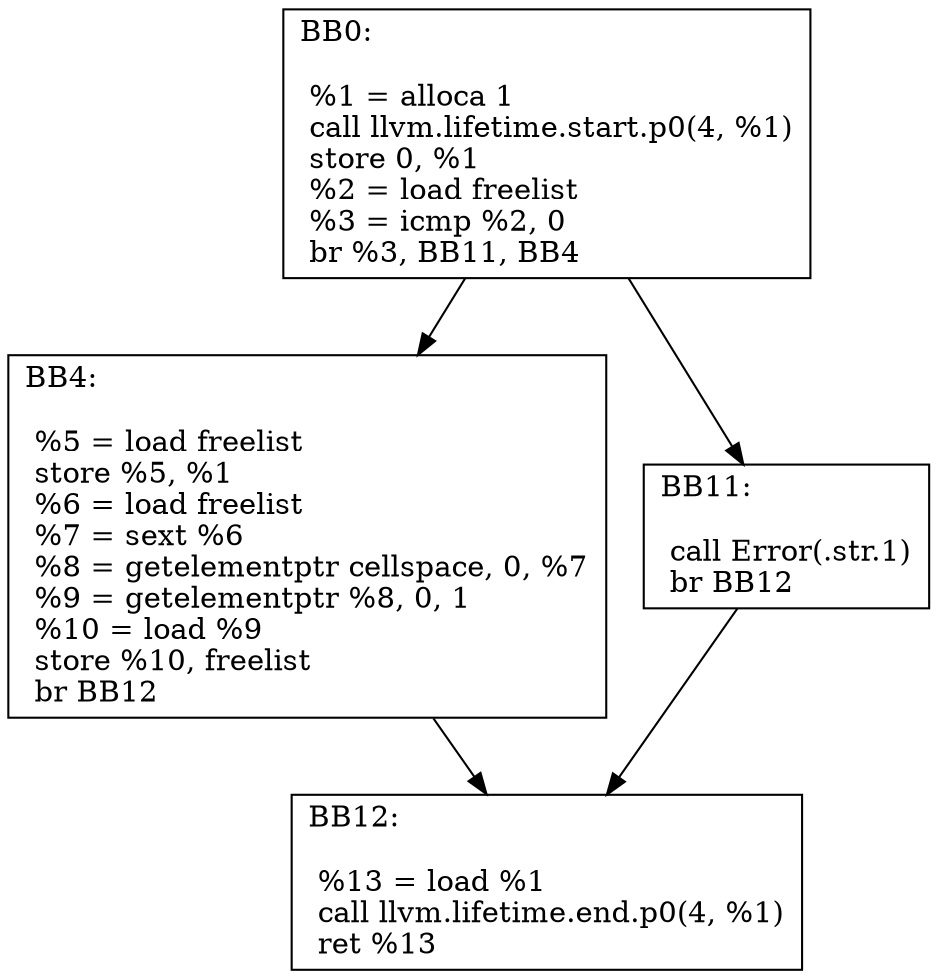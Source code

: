 digraph "CFG of Getelement function"{
	BB0[shape=record,label="{BB0:\l\l
	 %1 = alloca  1\l	 call llvm.lifetime.start.p0(4, %1)\l	 store  0,  %1\l	 %2 = load  freelist\l	 %3 = icmp  %2,  0\l	 br %3, BB11, BB4\l	}"];
	BB0 -> BB4
	BB0 -> BB11
	BB4[shape=record,label="{BB4:\l\l
	 %5 = load  freelist\l	 store  %5,  %1\l	 %6 = load  freelist\l	 %7 = sext  %6\l	 %8 = getelementptr  cellspace,  0,  %7\l	 %9 = getelementptr  %8,  0,  1\l	 %10 = load  %9\l	 store  %10,  freelist\l	 br BB12\l	}"];
	BB4 -> BB12
	BB11[shape=record,label="{BB11:\l\l
	 call Error(.str.1)\l	 br BB12\l	}"];
	BB11 -> BB12
	BB12[shape=record,label="{BB12:\l\l
	 %13 = load  %1\l	 call llvm.lifetime.end.p0(4, %1)\l	 ret %13\l	}"];
}
